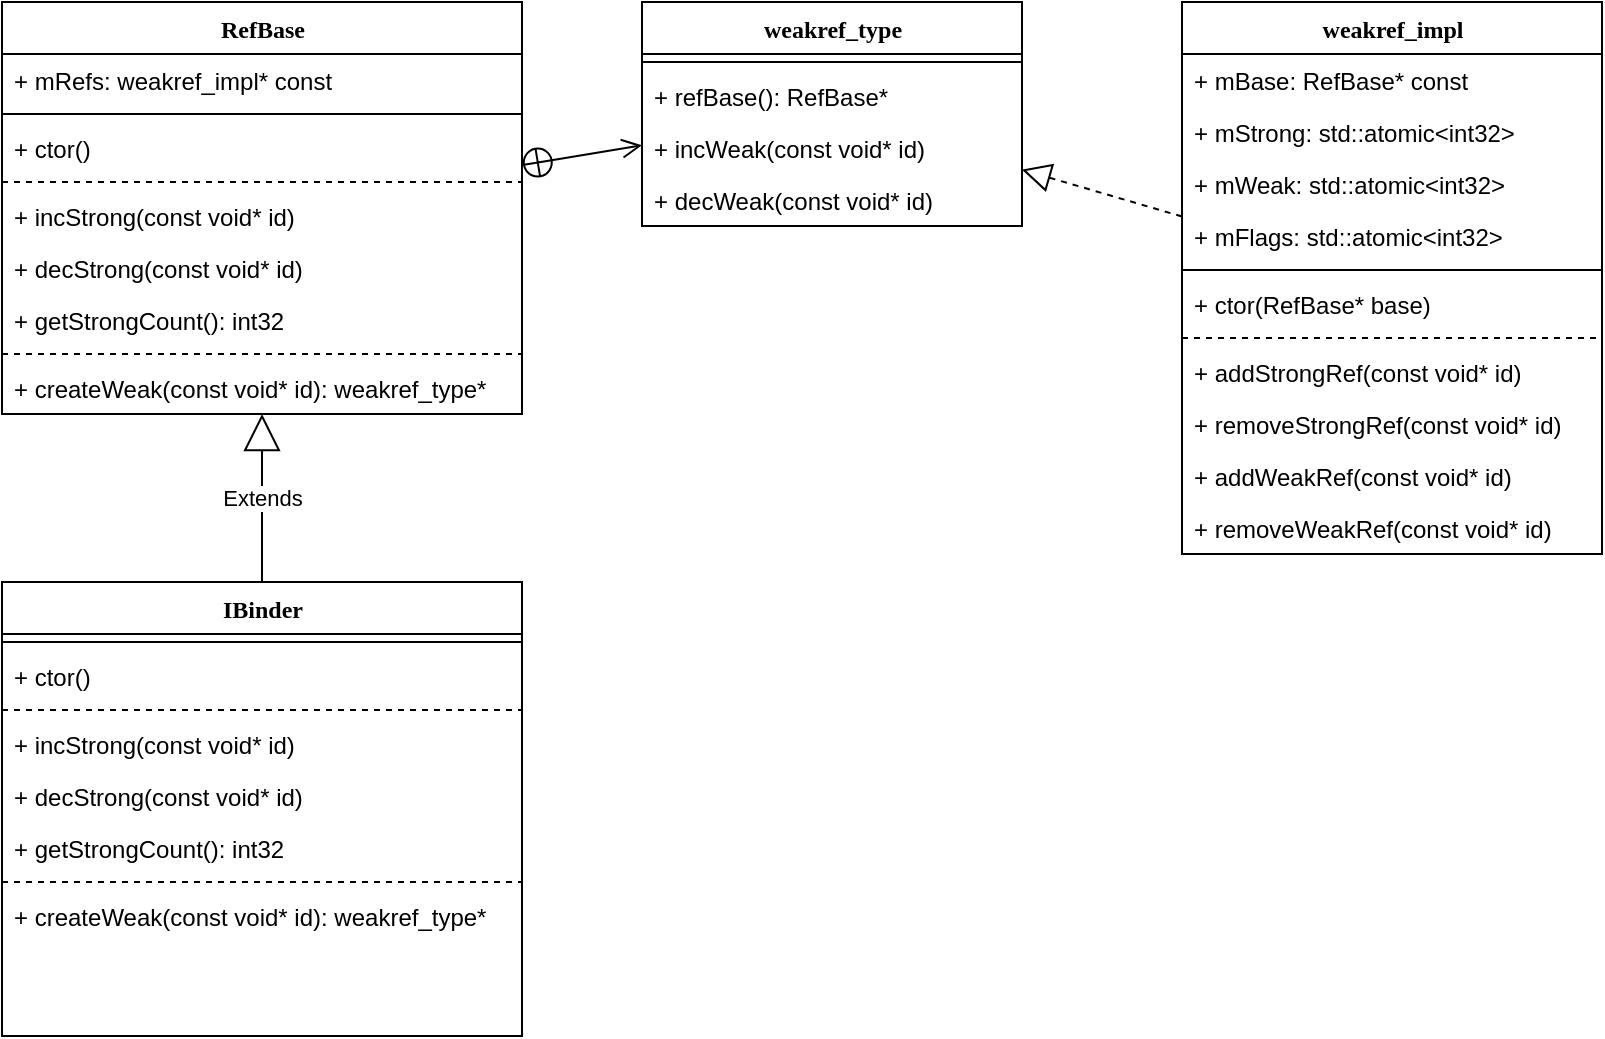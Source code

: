<mxfile version="20.3.7" type="github">
  <diagram name="Page-1" id="9f46799a-70d6-7492-0946-bef42562c5a5">
    <mxGraphModel dx="1240" dy="833" grid="1" gridSize="10" guides="1" tooltips="1" connect="1" arrows="1" fold="1" page="1" pageScale="1" pageWidth="1100" pageHeight="850" background="none" math="0" shadow="0">
      <root>
        <mxCell id="0" />
        <mxCell id="1" parent="0" />
        <mxCell id="0sc_K9Cpb6WzJQa_6M1O-1" value="RefBase" style="swimlane;html=1;fontStyle=1;align=center;verticalAlign=top;childLayout=stackLayout;horizontal=1;startSize=26;horizontalStack=0;resizeParent=1;resizeLast=0;collapsible=1;marginBottom=0;swimlaneFillColor=#ffffff;rounded=0;shadow=0;comic=0;labelBackgroundColor=none;strokeWidth=1;fillColor=none;fontFamily=Verdana;fontSize=12" vertex="1" parent="1">
          <mxGeometry x="10" y="70" width="260" height="206" as="geometry" />
        </mxCell>
        <mxCell id="0sc_K9Cpb6WzJQa_6M1O-2" value="+ mRefs: weakref_impl* const" style="text;html=1;strokeColor=none;fillColor=none;align=left;verticalAlign=top;spacingLeft=4;spacingRight=4;whiteSpace=wrap;overflow=hidden;rotatable=0;points=[[0,0.5],[1,0.5]];portConstraint=eastwest;" vertex="1" parent="0sc_K9Cpb6WzJQa_6M1O-1">
          <mxGeometry y="26" width="260" height="26" as="geometry" />
        </mxCell>
        <mxCell id="0sc_K9Cpb6WzJQa_6M1O-7" value="" style="line;html=1;strokeWidth=1;fillColor=none;align=left;verticalAlign=middle;spacingTop=-1;spacingLeft=3;spacingRight=3;rotatable=0;labelPosition=right;points=[];portConstraint=eastwest;" vertex="1" parent="0sc_K9Cpb6WzJQa_6M1O-1">
          <mxGeometry y="52" width="260" height="8" as="geometry" />
        </mxCell>
        <mxCell id="0sc_K9Cpb6WzJQa_6M1O-8" value="+ ctor()" style="text;html=1;strokeColor=none;fillColor=none;align=left;verticalAlign=top;spacingLeft=4;spacingRight=4;whiteSpace=wrap;overflow=hidden;rotatable=0;points=[[0,0.5],[1,0.5]];portConstraint=eastwest;" vertex="1" parent="0sc_K9Cpb6WzJQa_6M1O-1">
          <mxGeometry y="60" width="260" height="26" as="geometry" />
        </mxCell>
        <mxCell id="0sc_K9Cpb6WzJQa_6M1O-39" value="" style="line;strokeWidth=1;fillColor=none;align=left;verticalAlign=middle;spacingTop=-1;spacingLeft=3;spacingRight=3;rotatable=0;labelPosition=right;points=[];portConstraint=eastwest;strokeColor=inherit;dashed=1;" vertex="1" parent="0sc_K9Cpb6WzJQa_6M1O-1">
          <mxGeometry y="86" width="260" height="8" as="geometry" />
        </mxCell>
        <mxCell id="0sc_K9Cpb6WzJQa_6M1O-34" value="+ incStrong(const void* id)" style="text;html=1;strokeColor=none;fillColor=none;align=left;verticalAlign=top;spacingLeft=4;spacingRight=4;whiteSpace=wrap;overflow=hidden;rotatable=0;points=[[0,0.5],[1,0.5]];portConstraint=eastwest;" vertex="1" parent="0sc_K9Cpb6WzJQa_6M1O-1">
          <mxGeometry y="94" width="260" height="26" as="geometry" />
        </mxCell>
        <mxCell id="0sc_K9Cpb6WzJQa_6M1O-35" value="+ decStrong(const void* id)" style="text;html=1;strokeColor=none;fillColor=none;align=left;verticalAlign=top;spacingLeft=4;spacingRight=4;whiteSpace=wrap;overflow=hidden;rotatable=0;points=[[0,0.5],[1,0.5]];portConstraint=eastwest;" vertex="1" parent="0sc_K9Cpb6WzJQa_6M1O-1">
          <mxGeometry y="120" width="260" height="26" as="geometry" />
        </mxCell>
        <mxCell id="0sc_K9Cpb6WzJQa_6M1O-36" value="+ getStrongCount(): int32" style="text;html=1;strokeColor=none;fillColor=none;align=left;verticalAlign=top;spacingLeft=4;spacingRight=4;whiteSpace=wrap;overflow=hidden;rotatable=0;points=[[0,0.5],[1,0.5]];portConstraint=eastwest;" vertex="1" parent="0sc_K9Cpb6WzJQa_6M1O-1">
          <mxGeometry y="146" width="260" height="26" as="geometry" />
        </mxCell>
        <mxCell id="0sc_K9Cpb6WzJQa_6M1O-38" value="" style="line;strokeWidth=1;fillColor=none;align=left;verticalAlign=middle;spacingTop=-1;spacingLeft=3;spacingRight=3;rotatable=0;labelPosition=right;points=[];portConstraint=eastwest;strokeColor=inherit;dashed=1;" vertex="1" parent="0sc_K9Cpb6WzJQa_6M1O-1">
          <mxGeometry y="172" width="260" height="8" as="geometry" />
        </mxCell>
        <mxCell id="0sc_K9Cpb6WzJQa_6M1O-37" value="+ createWeak(const void* id): weakref_type*" style="text;html=1;strokeColor=none;fillColor=none;align=left;verticalAlign=top;spacingLeft=4;spacingRight=4;whiteSpace=wrap;overflow=hidden;rotatable=0;points=[[0,0.5],[1,0.5]];portConstraint=eastwest;" vertex="1" parent="0sc_K9Cpb6WzJQa_6M1O-1">
          <mxGeometry y="180" width="260" height="26" as="geometry" />
        </mxCell>
        <mxCell id="0sc_K9Cpb6WzJQa_6M1O-10" value="weakref_type" style="swimlane;html=1;fontStyle=1;align=center;verticalAlign=top;childLayout=stackLayout;horizontal=1;startSize=26;horizontalStack=0;resizeParent=1;resizeLast=0;collapsible=1;marginBottom=0;swimlaneFillColor=#ffffff;rounded=0;shadow=0;comic=0;labelBackgroundColor=none;strokeWidth=1;fillColor=none;fontFamily=Verdana;fontSize=12" vertex="1" parent="1">
          <mxGeometry x="330" y="70" width="190" height="112" as="geometry" />
        </mxCell>
        <mxCell id="0sc_K9Cpb6WzJQa_6M1O-16" value="" style="line;html=1;strokeWidth=1;fillColor=none;align=left;verticalAlign=middle;spacingTop=-1;spacingLeft=3;spacingRight=3;rotatable=0;labelPosition=right;points=[];portConstraint=eastwest;" vertex="1" parent="0sc_K9Cpb6WzJQa_6M1O-10">
          <mxGeometry y="26" width="190" height="8" as="geometry" />
        </mxCell>
        <mxCell id="0sc_K9Cpb6WzJQa_6M1O-17" value="+ refBase(): RefBase*" style="text;html=1;strokeColor=none;fillColor=none;align=left;verticalAlign=top;spacingLeft=4;spacingRight=4;whiteSpace=wrap;overflow=hidden;rotatable=0;points=[[0,0.5],[1,0.5]];portConstraint=eastwest;" vertex="1" parent="0sc_K9Cpb6WzJQa_6M1O-10">
          <mxGeometry y="34" width="190" height="26" as="geometry" />
        </mxCell>
        <mxCell id="0sc_K9Cpb6WzJQa_6M1O-18" value="+ incWeak(const void* id)" style="text;html=1;strokeColor=none;fillColor=none;align=left;verticalAlign=top;spacingLeft=4;spacingRight=4;whiteSpace=wrap;overflow=hidden;rotatable=0;points=[[0,0.5],[1,0.5]];portConstraint=eastwest;" vertex="1" parent="0sc_K9Cpb6WzJQa_6M1O-10">
          <mxGeometry y="60" width="190" height="26" as="geometry" />
        </mxCell>
        <mxCell id="0sc_K9Cpb6WzJQa_6M1O-21" value="+ decWeak(const void* id)" style="text;html=1;strokeColor=none;fillColor=none;align=left;verticalAlign=top;spacingLeft=4;spacingRight=4;whiteSpace=wrap;overflow=hidden;rotatable=0;points=[[0,0.5],[1,0.5]];portConstraint=eastwest;" vertex="1" parent="0sc_K9Cpb6WzJQa_6M1O-10">
          <mxGeometry y="86" width="190" height="26" as="geometry" />
        </mxCell>
        <mxCell id="0sc_K9Cpb6WzJQa_6M1O-22" value="weakref_impl" style="swimlane;html=1;fontStyle=1;align=center;verticalAlign=top;childLayout=stackLayout;horizontal=1;startSize=26;horizontalStack=0;resizeParent=1;resizeLast=0;collapsible=1;marginBottom=0;swimlaneFillColor=#ffffff;rounded=0;shadow=0;comic=0;labelBackgroundColor=none;strokeWidth=1;fillColor=none;fontFamily=Verdana;fontSize=12" vertex="1" parent="1">
          <mxGeometry x="600" y="70" width="210" height="276" as="geometry">
            <mxRectangle x="630" y="100" width="130" height="30" as="alternateBounds" />
          </mxGeometry>
        </mxCell>
        <mxCell id="0sc_K9Cpb6WzJQa_6M1O-30" value="+ mBase: RefBase* const" style="text;html=1;strokeColor=none;fillColor=none;align=left;verticalAlign=top;spacingLeft=4;spacingRight=4;whiteSpace=wrap;overflow=hidden;rotatable=0;points=[[0,0.5],[1,0.5]];portConstraint=eastwest;" vertex="1" parent="0sc_K9Cpb6WzJQa_6M1O-22">
          <mxGeometry y="26" width="210" height="26" as="geometry" />
        </mxCell>
        <mxCell id="0sc_K9Cpb6WzJQa_6M1O-27" value="+ mStrong: std::atomic&amp;lt;int32&amp;gt;" style="text;html=1;strokeColor=none;fillColor=none;align=left;verticalAlign=top;spacingLeft=4;spacingRight=4;whiteSpace=wrap;overflow=hidden;rotatable=0;points=[[0,0.5],[1,0.5]];portConstraint=eastwest;" vertex="1" parent="0sc_K9Cpb6WzJQa_6M1O-22">
          <mxGeometry y="52" width="210" height="26" as="geometry" />
        </mxCell>
        <mxCell id="0sc_K9Cpb6WzJQa_6M1O-28" value="+ mWeak: std::atomic&amp;lt;int32&amp;gt;" style="text;html=1;strokeColor=none;fillColor=none;align=left;verticalAlign=top;spacingLeft=4;spacingRight=4;whiteSpace=wrap;overflow=hidden;rotatable=0;points=[[0,0.5],[1,0.5]];portConstraint=eastwest;" vertex="1" parent="0sc_K9Cpb6WzJQa_6M1O-22">
          <mxGeometry y="78" width="210" height="26" as="geometry" />
        </mxCell>
        <mxCell id="0sc_K9Cpb6WzJQa_6M1O-31" value="+ mFlags: std::atomic&amp;lt;int32&amp;gt;" style="text;html=1;strokeColor=none;fillColor=none;align=left;verticalAlign=top;spacingLeft=4;spacingRight=4;whiteSpace=wrap;overflow=hidden;rotatable=0;points=[[0,0.5],[1,0.5]];portConstraint=eastwest;" vertex="1" parent="0sc_K9Cpb6WzJQa_6M1O-22">
          <mxGeometry y="104" width="210" height="26" as="geometry" />
        </mxCell>
        <mxCell id="0sc_K9Cpb6WzJQa_6M1O-23" value="" style="line;html=1;strokeWidth=1;fillColor=none;align=left;verticalAlign=middle;spacingTop=-1;spacingLeft=3;spacingRight=3;rotatable=0;labelPosition=right;points=[];portConstraint=eastwest;" vertex="1" parent="0sc_K9Cpb6WzJQa_6M1O-22">
          <mxGeometry y="130" width="210" height="8" as="geometry" />
        </mxCell>
        <mxCell id="0sc_K9Cpb6WzJQa_6M1O-24" value="+ ctor(RefBase* base)" style="text;html=1;strokeColor=none;fillColor=none;align=left;verticalAlign=top;spacingLeft=4;spacingRight=4;whiteSpace=wrap;overflow=hidden;rotatable=0;points=[[0,0.5],[1,0.5]];portConstraint=eastwest;" vertex="1" parent="0sc_K9Cpb6WzJQa_6M1O-22">
          <mxGeometry y="138" width="210" height="26" as="geometry" />
        </mxCell>
        <mxCell id="0sc_K9Cpb6WzJQa_6M1O-40" value="" style="line;strokeWidth=1;fillColor=none;align=left;verticalAlign=middle;spacingTop=-1;spacingLeft=3;spacingRight=3;rotatable=0;labelPosition=right;points=[];portConstraint=eastwest;strokeColor=inherit;dashed=1;" vertex="1" parent="0sc_K9Cpb6WzJQa_6M1O-22">
          <mxGeometry y="164" width="210" height="8" as="geometry" />
        </mxCell>
        <mxCell id="0sc_K9Cpb6WzJQa_6M1O-41" value="+ addStrongRef(const void* id)" style="text;html=1;strokeColor=none;fillColor=none;align=left;verticalAlign=top;spacingLeft=4;spacingRight=4;whiteSpace=wrap;overflow=hidden;rotatable=0;points=[[0,0.5],[1,0.5]];portConstraint=eastwest;" vertex="1" parent="0sc_K9Cpb6WzJQa_6M1O-22">
          <mxGeometry y="172" width="210" height="26" as="geometry" />
        </mxCell>
        <mxCell id="0sc_K9Cpb6WzJQa_6M1O-42" value="+ removeStrongRef(const void* id)" style="text;html=1;strokeColor=none;fillColor=none;align=left;verticalAlign=top;spacingLeft=4;spacingRight=4;whiteSpace=wrap;overflow=hidden;rotatable=0;points=[[0,0.5],[1,0.5]];portConstraint=eastwest;" vertex="1" parent="0sc_K9Cpb6WzJQa_6M1O-22">
          <mxGeometry y="198" width="210" height="26" as="geometry" />
        </mxCell>
        <mxCell id="0sc_K9Cpb6WzJQa_6M1O-43" value="+ addWeakRef(const void* id)" style="text;html=1;strokeColor=none;fillColor=none;align=left;verticalAlign=top;spacingLeft=4;spacingRight=4;whiteSpace=wrap;overflow=hidden;rotatable=0;points=[[0,0.5],[1,0.5]];portConstraint=eastwest;" vertex="1" parent="0sc_K9Cpb6WzJQa_6M1O-22">
          <mxGeometry y="224" width="210" height="26" as="geometry" />
        </mxCell>
        <mxCell id="0sc_K9Cpb6WzJQa_6M1O-44" value="+ removeWeakRef(const void* id)" style="text;html=1;strokeColor=none;fillColor=none;align=left;verticalAlign=top;spacingLeft=4;spacingRight=4;whiteSpace=wrap;overflow=hidden;rotatable=0;points=[[0,0.5],[1,0.5]];portConstraint=eastwest;" vertex="1" parent="0sc_K9Cpb6WzJQa_6M1O-22">
          <mxGeometry y="250" width="210" height="26" as="geometry" />
        </mxCell>
        <mxCell id="0sc_K9Cpb6WzJQa_6M1O-32" value="" style="endArrow=block;dashed=1;endFill=0;endSize=12;html=1;rounded=0;" edge="1" parent="1" source="0sc_K9Cpb6WzJQa_6M1O-22" target="0sc_K9Cpb6WzJQa_6M1O-10">
          <mxGeometry width="160" relative="1" as="geometry">
            <mxPoint x="480" y="120" as="sourcePoint" />
            <mxPoint x="640" y="120" as="targetPoint" />
          </mxGeometry>
        </mxCell>
        <mxCell id="0sc_K9Cpb6WzJQa_6M1O-33" value="" style="endArrow=open;startArrow=circlePlus;endFill=0;startFill=0;endSize=8;html=1;rounded=0;" edge="1" parent="1" source="0sc_K9Cpb6WzJQa_6M1O-1" target="0sc_K9Cpb6WzJQa_6M1O-10">
          <mxGeometry width="160" relative="1" as="geometry">
            <mxPoint x="650" y="240" as="sourcePoint" />
            <mxPoint x="810" y="240" as="targetPoint" />
          </mxGeometry>
        </mxCell>
        <mxCell id="0sc_K9Cpb6WzJQa_6M1O-49" value="IBinder" style="swimlane;html=1;fontStyle=1;align=center;verticalAlign=top;childLayout=stackLayout;horizontal=1;startSize=26;horizontalStack=0;resizeParent=1;resizeLast=0;collapsible=1;marginBottom=0;swimlaneFillColor=#ffffff;rounded=0;shadow=0;comic=0;labelBackgroundColor=none;strokeWidth=1;fillColor=none;fontFamily=Verdana;fontSize=12" vertex="1" parent="1">
          <mxGeometry x="10" y="360" width="260" height="227" as="geometry" />
        </mxCell>
        <mxCell id="0sc_K9Cpb6WzJQa_6M1O-51" value="" style="line;html=1;strokeWidth=1;fillColor=none;align=left;verticalAlign=middle;spacingTop=-1;spacingLeft=3;spacingRight=3;rotatable=0;labelPosition=right;points=[];portConstraint=eastwest;" vertex="1" parent="0sc_K9Cpb6WzJQa_6M1O-49">
          <mxGeometry y="26" width="260" height="8" as="geometry" />
        </mxCell>
        <mxCell id="0sc_K9Cpb6WzJQa_6M1O-52" value="+ ctor()" style="text;html=1;strokeColor=none;fillColor=none;align=left;verticalAlign=top;spacingLeft=4;spacingRight=4;whiteSpace=wrap;overflow=hidden;rotatable=0;points=[[0,0.5],[1,0.5]];portConstraint=eastwest;" vertex="1" parent="0sc_K9Cpb6WzJQa_6M1O-49">
          <mxGeometry y="34" width="260" height="26" as="geometry" />
        </mxCell>
        <mxCell id="0sc_K9Cpb6WzJQa_6M1O-53" value="" style="line;strokeWidth=1;fillColor=none;align=left;verticalAlign=middle;spacingTop=-1;spacingLeft=3;spacingRight=3;rotatable=0;labelPosition=right;points=[];portConstraint=eastwest;strokeColor=inherit;dashed=1;" vertex="1" parent="0sc_K9Cpb6WzJQa_6M1O-49">
          <mxGeometry y="60" width="260" height="8" as="geometry" />
        </mxCell>
        <mxCell id="0sc_K9Cpb6WzJQa_6M1O-54" value="+ incStrong(const void* id)" style="text;html=1;strokeColor=none;fillColor=none;align=left;verticalAlign=top;spacingLeft=4;spacingRight=4;whiteSpace=wrap;overflow=hidden;rotatable=0;points=[[0,0.5],[1,0.5]];portConstraint=eastwest;" vertex="1" parent="0sc_K9Cpb6WzJQa_6M1O-49">
          <mxGeometry y="68" width="260" height="26" as="geometry" />
        </mxCell>
        <mxCell id="0sc_K9Cpb6WzJQa_6M1O-55" value="+ decStrong(const void* id)" style="text;html=1;strokeColor=none;fillColor=none;align=left;verticalAlign=top;spacingLeft=4;spacingRight=4;whiteSpace=wrap;overflow=hidden;rotatable=0;points=[[0,0.5],[1,0.5]];portConstraint=eastwest;" vertex="1" parent="0sc_K9Cpb6WzJQa_6M1O-49">
          <mxGeometry y="94" width="260" height="26" as="geometry" />
        </mxCell>
        <mxCell id="0sc_K9Cpb6WzJQa_6M1O-56" value="+ getStrongCount(): int32" style="text;html=1;strokeColor=none;fillColor=none;align=left;verticalAlign=top;spacingLeft=4;spacingRight=4;whiteSpace=wrap;overflow=hidden;rotatable=0;points=[[0,0.5],[1,0.5]];portConstraint=eastwest;" vertex="1" parent="0sc_K9Cpb6WzJQa_6M1O-49">
          <mxGeometry y="120" width="260" height="26" as="geometry" />
        </mxCell>
        <mxCell id="0sc_K9Cpb6WzJQa_6M1O-57" value="" style="line;strokeWidth=1;fillColor=none;align=left;verticalAlign=middle;spacingTop=-1;spacingLeft=3;spacingRight=3;rotatable=0;labelPosition=right;points=[];portConstraint=eastwest;strokeColor=inherit;dashed=1;" vertex="1" parent="0sc_K9Cpb6WzJQa_6M1O-49">
          <mxGeometry y="146" width="260" height="8" as="geometry" />
        </mxCell>
        <mxCell id="0sc_K9Cpb6WzJQa_6M1O-58" value="+ createWeak(const void* id): weakref_type*" style="text;html=1;strokeColor=none;fillColor=none;align=left;verticalAlign=top;spacingLeft=4;spacingRight=4;whiteSpace=wrap;overflow=hidden;rotatable=0;points=[[0,0.5],[1,0.5]];portConstraint=eastwest;" vertex="1" parent="0sc_K9Cpb6WzJQa_6M1O-49">
          <mxGeometry y="154" width="260" height="26" as="geometry" />
        </mxCell>
        <mxCell id="0sc_K9Cpb6WzJQa_6M1O-59" value="Extends" style="endArrow=block;endSize=16;endFill=0;html=1;rounded=0;" edge="1" parent="1" source="0sc_K9Cpb6WzJQa_6M1O-49" target="0sc_K9Cpb6WzJQa_6M1O-1">
          <mxGeometry width="160" relative="1" as="geometry">
            <mxPoint x="380" y="270" as="sourcePoint" />
            <mxPoint x="540" y="270" as="targetPoint" />
          </mxGeometry>
        </mxCell>
      </root>
    </mxGraphModel>
  </diagram>
</mxfile>
